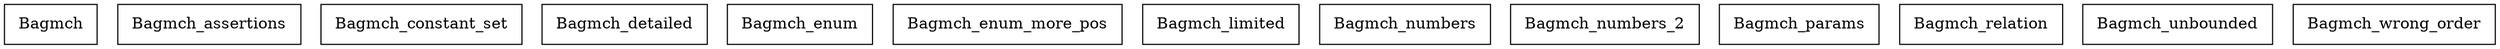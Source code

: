 digraph {
Bagmch [ label=" Bagmch " shape= box ]
Bagmch_assertions [ label=" Bagmch_assertions " shape= box ]
Bagmch_constant_set [ label=" Bagmch_constant_set " shape= box ]
Bagmch_detailed [ label=" Bagmch_detailed " shape= box ]
Bagmch_enum [ label=" Bagmch_enum " shape= box ]
Bagmch_enum_more_pos [ label=" Bagmch_enum_more_pos " shape= box ]
Bagmch_limited [ label=" Bagmch_limited " shape= box ]
Bagmch_numbers [ label=" Bagmch_numbers " shape= box ]
Bagmch_numbers_2 [ label=" Bagmch_numbers_2 " shape= box ]
Bagmch_params [ label=" Bagmch_params " shape= box ]
Bagmch_relation [ label=" Bagmch_relation " shape= box ]
Bagmch_unbounded [ label=" Bagmch_unbounded " shape= box ]
Bagmch_wrong_order [ label=" Bagmch_wrong_order " shape= box ]

}
